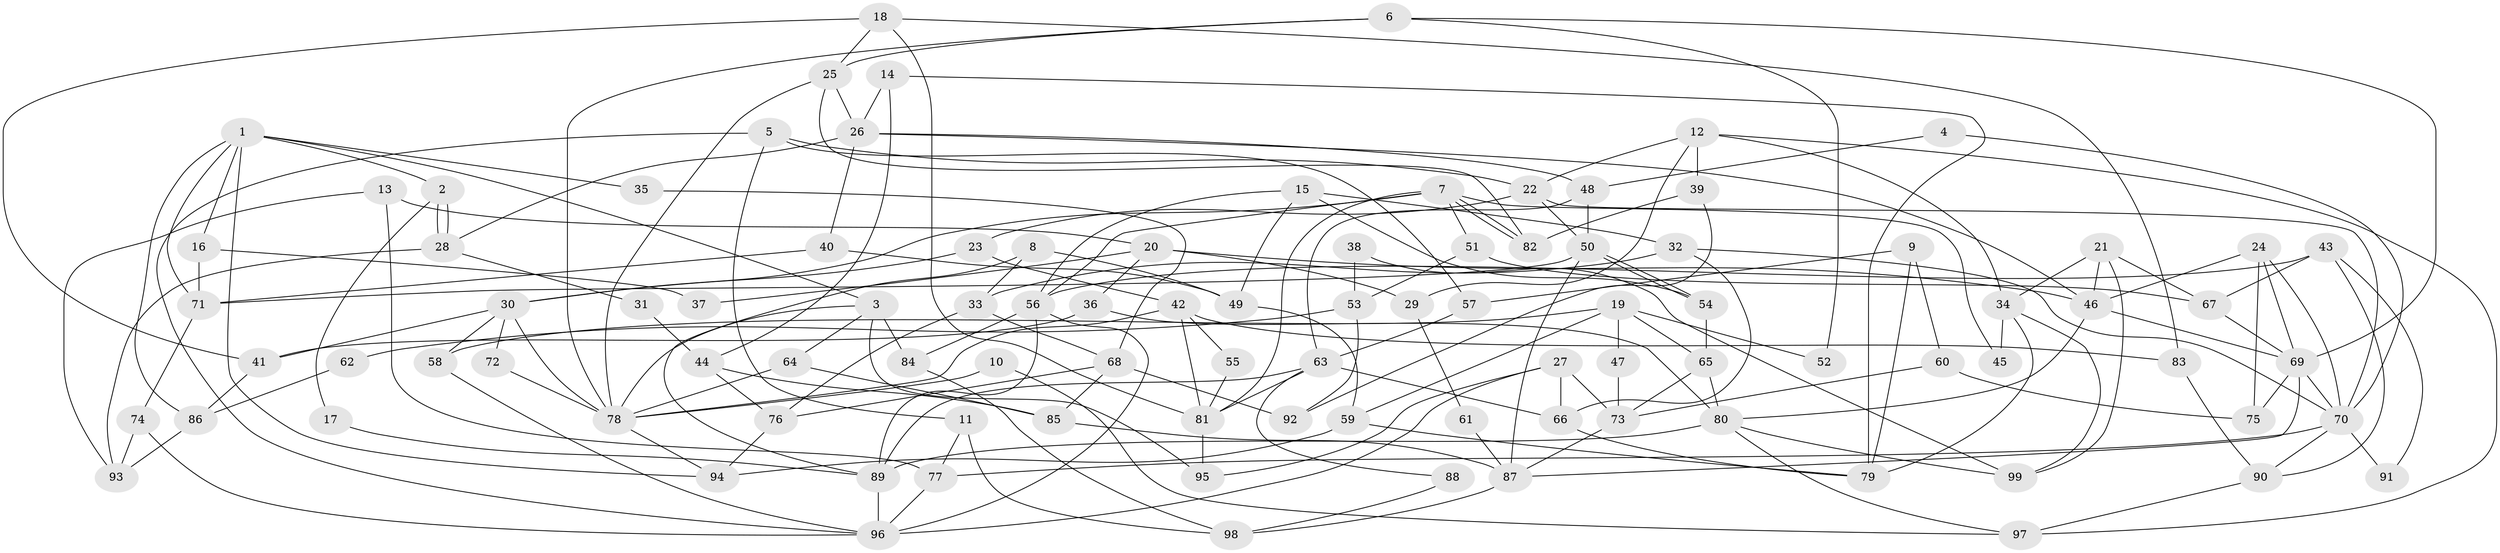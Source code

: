 // Generated by graph-tools (version 1.1) at 2025/36/03/09/25 02:36:00]
// undirected, 99 vertices, 198 edges
graph export_dot {
graph [start="1"]
  node [color=gray90,style=filled];
  1;
  2;
  3;
  4;
  5;
  6;
  7;
  8;
  9;
  10;
  11;
  12;
  13;
  14;
  15;
  16;
  17;
  18;
  19;
  20;
  21;
  22;
  23;
  24;
  25;
  26;
  27;
  28;
  29;
  30;
  31;
  32;
  33;
  34;
  35;
  36;
  37;
  38;
  39;
  40;
  41;
  42;
  43;
  44;
  45;
  46;
  47;
  48;
  49;
  50;
  51;
  52;
  53;
  54;
  55;
  56;
  57;
  58;
  59;
  60;
  61;
  62;
  63;
  64;
  65;
  66;
  67;
  68;
  69;
  70;
  71;
  72;
  73;
  74;
  75;
  76;
  77;
  78;
  79;
  80;
  81;
  82;
  83;
  84;
  85;
  86;
  87;
  88;
  89;
  90;
  91;
  92;
  93;
  94;
  95;
  96;
  97;
  98;
  99;
  1 -- 3;
  1 -- 71;
  1 -- 2;
  1 -- 16;
  1 -- 35;
  1 -- 86;
  1 -- 94;
  2 -- 28;
  2 -- 28;
  2 -- 17;
  3 -- 78;
  3 -- 64;
  3 -- 84;
  3 -- 95;
  4 -- 70;
  4 -- 48;
  5 -- 96;
  5 -- 11;
  5 -- 22;
  5 -- 57;
  6 -- 78;
  6 -- 69;
  6 -- 25;
  6 -- 52;
  7 -- 82;
  7 -- 82;
  7 -- 81;
  7 -- 30;
  7 -- 45;
  7 -- 51;
  7 -- 56;
  8 -- 89;
  8 -- 33;
  8 -- 49;
  9 -- 79;
  9 -- 57;
  9 -- 60;
  10 -- 97;
  10 -- 78;
  11 -- 77;
  11 -- 98;
  12 -- 22;
  12 -- 97;
  12 -- 29;
  12 -- 34;
  12 -- 39;
  13 -- 77;
  13 -- 93;
  13 -- 20;
  14 -- 79;
  14 -- 26;
  14 -- 44;
  15 -- 56;
  15 -- 54;
  15 -- 32;
  15 -- 49;
  16 -- 71;
  16 -- 37;
  17 -- 89;
  18 -- 81;
  18 -- 41;
  18 -- 25;
  18 -- 83;
  19 -- 59;
  19 -- 58;
  19 -- 47;
  19 -- 52;
  19 -- 65;
  20 -- 46;
  20 -- 29;
  20 -- 36;
  20 -- 37;
  21 -- 46;
  21 -- 34;
  21 -- 67;
  21 -- 99;
  22 -- 70;
  22 -- 23;
  22 -- 50;
  23 -- 30;
  23 -- 42;
  24 -- 70;
  24 -- 46;
  24 -- 69;
  24 -- 75;
  25 -- 26;
  25 -- 78;
  25 -- 82;
  26 -- 48;
  26 -- 28;
  26 -- 40;
  26 -- 46;
  27 -- 66;
  27 -- 73;
  27 -- 95;
  27 -- 96;
  28 -- 31;
  28 -- 93;
  29 -- 61;
  30 -- 41;
  30 -- 58;
  30 -- 72;
  30 -- 78;
  31 -- 44;
  32 -- 70;
  32 -- 33;
  32 -- 66;
  33 -- 76;
  33 -- 68;
  34 -- 99;
  34 -- 45;
  34 -- 79;
  35 -- 68;
  36 -- 80;
  36 -- 41;
  38 -- 99;
  38 -- 53;
  39 -- 82;
  39 -- 92;
  40 -- 49;
  40 -- 71;
  41 -- 86;
  42 -- 78;
  42 -- 55;
  42 -- 81;
  42 -- 83;
  43 -- 56;
  43 -- 67;
  43 -- 90;
  43 -- 91;
  44 -- 76;
  44 -- 85;
  46 -- 69;
  46 -- 80;
  47 -- 73;
  48 -- 50;
  48 -- 63;
  49 -- 59;
  50 -- 54;
  50 -- 54;
  50 -- 71;
  50 -- 87;
  51 -- 67;
  51 -- 53;
  53 -- 92;
  53 -- 62;
  54 -- 65;
  55 -- 81;
  56 -- 96;
  56 -- 84;
  56 -- 89;
  57 -- 63;
  58 -- 96;
  59 -- 94;
  59 -- 79;
  60 -- 75;
  60 -- 73;
  61 -- 87;
  62 -- 86;
  63 -- 81;
  63 -- 66;
  63 -- 88;
  63 -- 89;
  64 -- 78;
  64 -- 85;
  65 -- 80;
  65 -- 73;
  66 -- 79;
  67 -- 69;
  68 -- 85;
  68 -- 76;
  68 -- 92;
  69 -- 87;
  69 -- 70;
  69 -- 75;
  70 -- 90;
  70 -- 77;
  70 -- 91;
  71 -- 74;
  72 -- 78;
  73 -- 87;
  74 -- 96;
  74 -- 93;
  76 -- 94;
  77 -- 96;
  78 -- 94;
  80 -- 89;
  80 -- 97;
  80 -- 99;
  81 -- 95;
  83 -- 90;
  84 -- 98;
  85 -- 87;
  86 -- 93;
  87 -- 98;
  88 -- 98;
  89 -- 96;
  90 -- 97;
}
